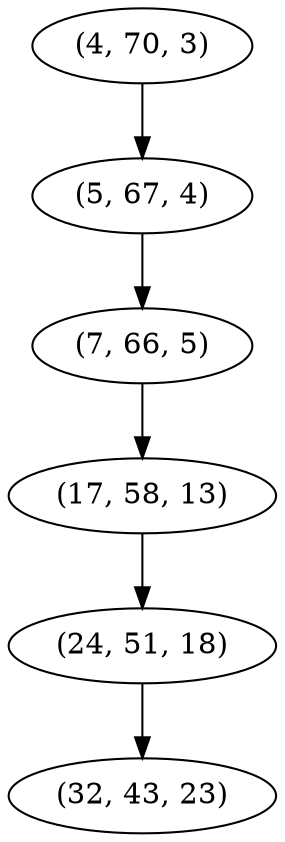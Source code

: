 digraph tree {
    "(4, 70, 3)";
    "(5, 67, 4)";
    "(7, 66, 5)";
    "(17, 58, 13)";
    "(24, 51, 18)";
    "(32, 43, 23)";
    "(4, 70, 3)" -> "(5, 67, 4)";
    "(5, 67, 4)" -> "(7, 66, 5)";
    "(7, 66, 5)" -> "(17, 58, 13)";
    "(17, 58, 13)" -> "(24, 51, 18)";
    "(24, 51, 18)" -> "(32, 43, 23)";
}
